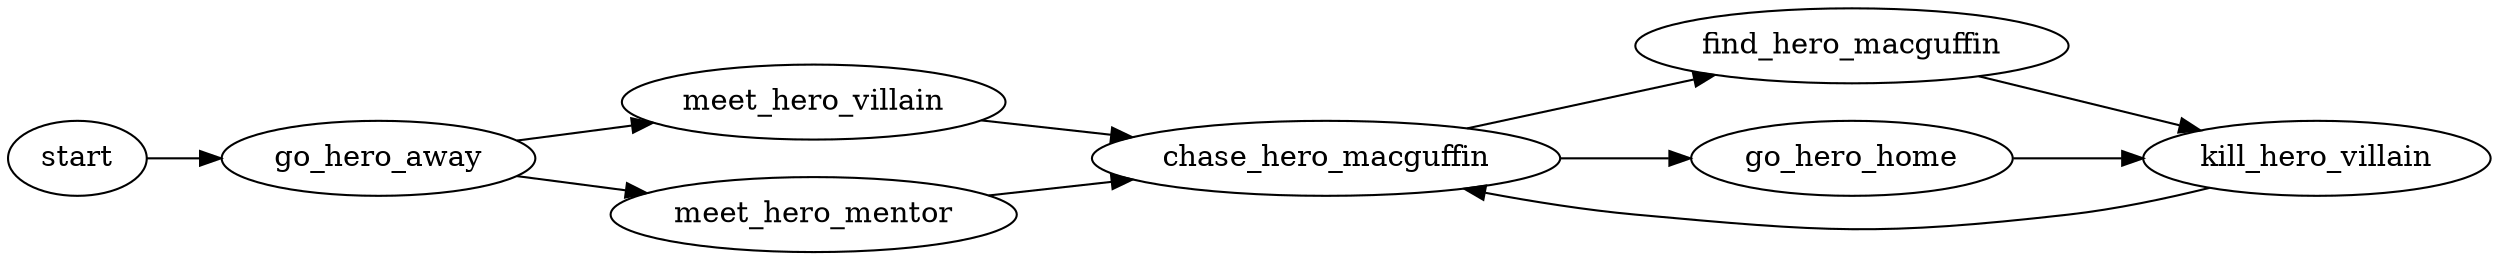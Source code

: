 digraph G {
  rankdir=LR;
  start -> go_hero_away;
  go_hero_away -> meet_hero_villain
  go_hero_away -> meet_hero_mentor;
  meet_hero_mentor -> chase_hero_macguffin;
  chase_hero_macguffin -> find_hero_macguffin -> kill_hero_villain;
  chase_hero_macguffin -> go_hero_home -> kill_hero_villain;
  kill_hero_villain -> chase_hero_macguffin;
  meet_hero_villain -> chase_hero_macguffin;
}